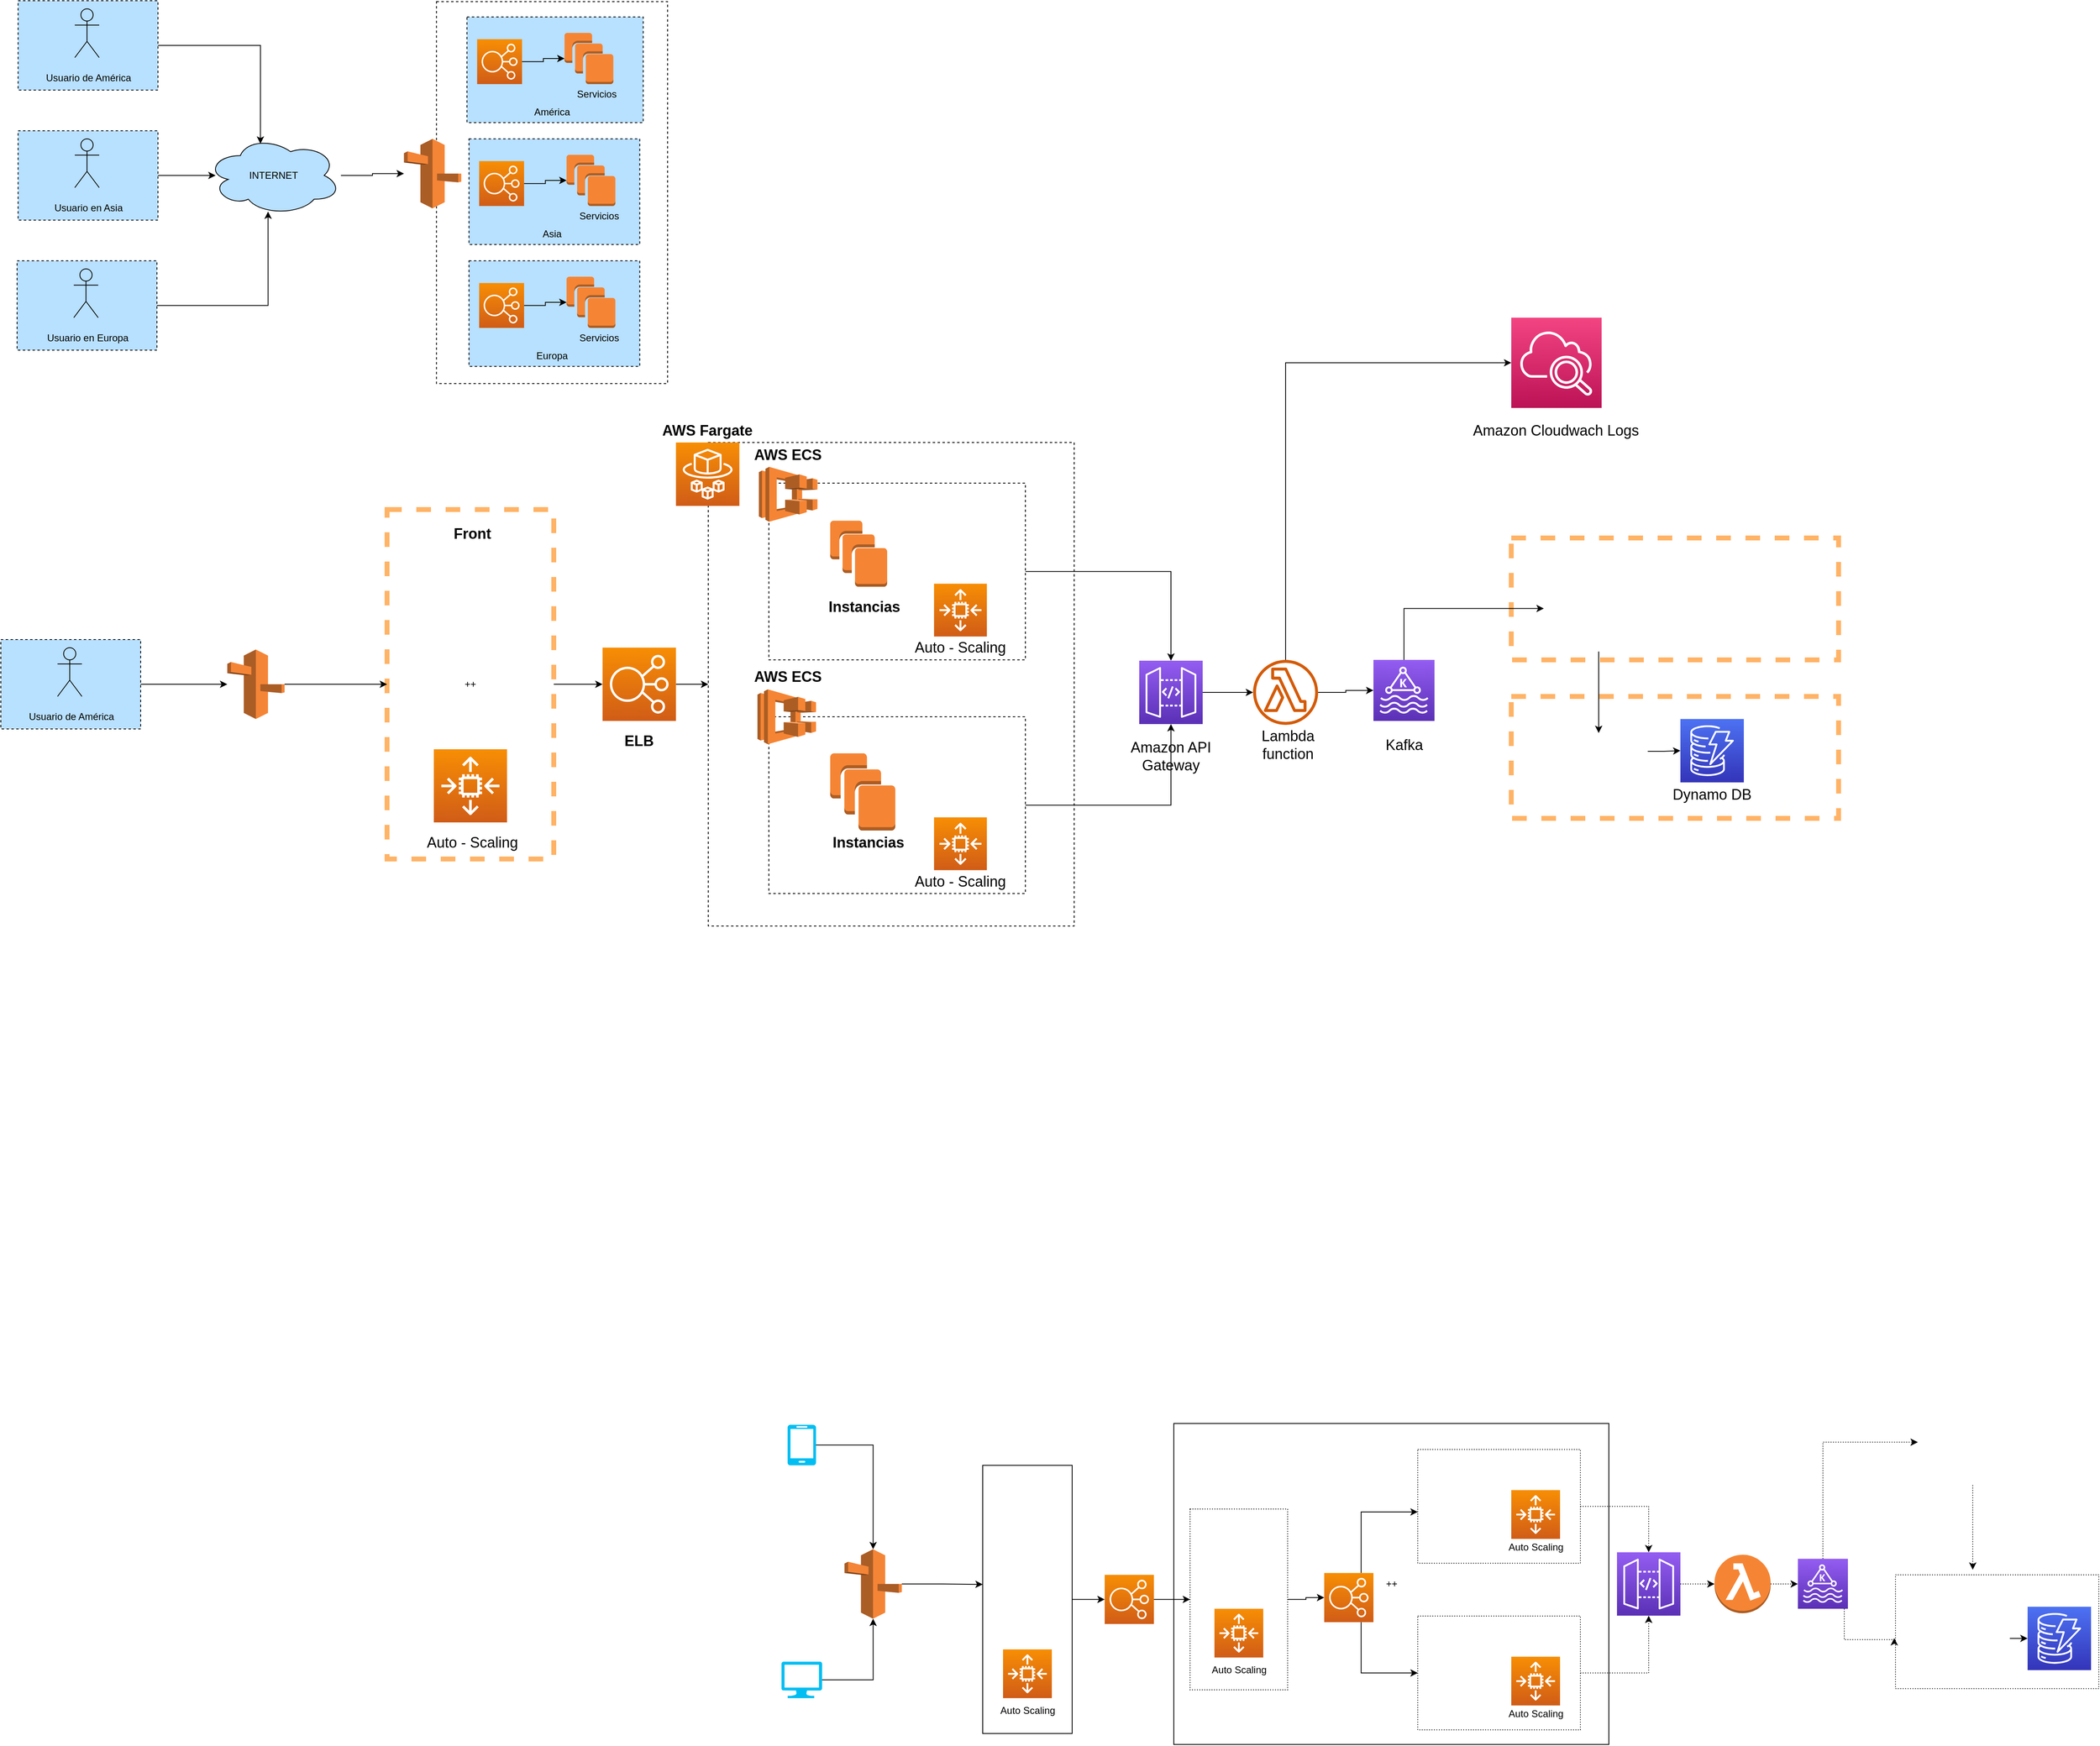 <mxfile version="15.8.3" type="github">
  <diagram id="g_zdpprm4C2qTaXdkXLx" name="Page-1">
    <mxGraphModel dx="1673" dy="3273" grid="1" gridSize="10" guides="1" tooltips="1" connect="1" arrows="1" fold="1" page="1" pageScale="1" pageWidth="3300" pageHeight="2339" math="0" shadow="0">
      <root>
        <mxCell id="0" />
        <mxCell id="1" parent="0" />
        <mxCell id="jUa_gXz1qckVO_bWwLGS-139" value="" style="rounded=0;whiteSpace=wrap;html=1;dashed=1;fontSize=18;strokeColor=#FFB366;strokeWidth=6;" vertex="1" parent="1">
          <mxGeometry x="1937.5" y="-1375" width="402.5" height="150" as="geometry" />
        </mxCell>
        <mxCell id="jUa_gXz1qckVO_bWwLGS-138" value="" style="rounded=0;whiteSpace=wrap;html=1;dashed=1;fontSize=18;strokeColor=#FFB366;strokeWidth=6;" vertex="1" parent="1">
          <mxGeometry x="1937.5" y="-1570" width="402.5" height="150" as="geometry" />
        </mxCell>
        <mxCell id="jUa_gXz1qckVO_bWwLGS-94" value="" style="edgeStyle=orthogonalEdgeStyle;rounded=0;orthogonalLoop=1;jettySize=auto;html=1;fontSize=18;" edge="1" parent="1" source="jUa_gXz1qckVO_bWwLGS-86" target="jUa_gXz1qckVO_bWwLGS-93">
          <mxGeometry relative="1" as="geometry" />
        </mxCell>
        <mxCell id="jUa_gXz1qckVO_bWwLGS-86" value="++" style="rounded=0;whiteSpace=wrap;html=1;dashed=1;strokeColor=#FFB366;strokeWidth=6;" vertex="1" parent="1">
          <mxGeometry x="555" y="-1605" width="205" height="430" as="geometry" />
        </mxCell>
        <mxCell id="jUa_gXz1qckVO_bWwLGS-1" value="" style="rounded=0;whiteSpace=wrap;html=1;dashed=1;dashPattern=1 2;" vertex="1" parent="1">
          <mxGeometry x="2410" y="-294.12" width="250" height="140" as="geometry" />
        </mxCell>
        <mxCell id="jUa_gXz1qckVO_bWwLGS-2" style="edgeStyle=orthogonalEdgeStyle;rounded=0;orthogonalLoop=1;jettySize=auto;html=1;exitX=1;exitY=0.5;exitDx=0;exitDy=0;entryX=0;entryY=0.5;entryDx=0;entryDy=0;entryPerimeter=0;" edge="1" parent="1" source="jUa_gXz1qckVO_bWwLGS-4" target="jUa_gXz1qckVO_bWwLGS-11">
          <mxGeometry relative="1" as="geometry" />
        </mxCell>
        <mxCell id="jUa_gXz1qckVO_bWwLGS-3" value="++" style="rounded=0;whiteSpace=wrap;html=1;" vertex="1" parent="1">
          <mxGeometry x="1522.5" y="-480.37" width="535" height="395" as="geometry" />
        </mxCell>
        <mxCell id="jUa_gXz1qckVO_bWwLGS-4" value="" style="rounded=0;whiteSpace=wrap;html=1;" vertex="1" parent="1">
          <mxGeometry x="1287.5" y="-428.87" width="110" height="330" as="geometry" />
        </mxCell>
        <mxCell id="jUa_gXz1qckVO_bWwLGS-5" value="" style="shape=image;html=1;verticalAlign=top;verticalLabelPosition=bottom;labelBackgroundColor=#ffffff;imageAspect=0;aspect=fixed;image=https://cdn0.iconfinder.com/data/icons/long-shadow-web-icons/512/angular-128.png" vertex="1" parent="1">
          <mxGeometry x="1312.5" y="-372.37" width="60" height="60" as="geometry" />
        </mxCell>
        <mxCell id="jUa_gXz1qckVO_bWwLGS-6" value="" style="shape=image;html=1;verticalAlign=top;verticalLabelPosition=bottom;labelBackgroundColor=#ffffff;imageAspect=0;aspect=fixed;image=https://cdn0.iconfinder.com/data/icons/long-shadow-web-icons/512/css-128.png" vertex="1" parent="1">
          <mxGeometry x="1312.5" y="-292.37" width="60" height="60" as="geometry" />
        </mxCell>
        <mxCell id="jUa_gXz1qckVO_bWwLGS-7" value="" style="sketch=0;points=[[0,0,0],[0.25,0,0],[0.5,0,0],[0.75,0,0],[1,0,0],[0,1,0],[0.25,1,0],[0.5,1,0],[0.75,1,0],[1,1,0],[0,0.25,0],[0,0.5,0],[0,0.75,0],[1,0.25,0],[1,0.5,0],[1,0.75,0]];outlineConnect=0;fontColor=#232F3E;gradientColor=#F78E04;gradientDirection=north;fillColor=#D05C17;strokeColor=#ffffff;dashed=0;verticalLabelPosition=bottom;verticalAlign=top;align=center;html=1;fontSize=12;fontStyle=0;aspect=fixed;shape=mxgraph.aws4.resourceIcon;resIcon=mxgraph.aws4.auto_scaling2;" vertex="1" parent="1">
          <mxGeometry x="1312.5" y="-202.37" width="60" height="60" as="geometry" />
        </mxCell>
        <mxCell id="jUa_gXz1qckVO_bWwLGS-8" style="edgeStyle=orthogonalEdgeStyle;rounded=0;orthogonalLoop=1;jettySize=auto;html=1;exitX=1;exitY=0.5;exitDx=0;exitDy=0;exitPerimeter=0;entryX=0;entryY=0.5;entryDx=0;entryDy=0;" edge="1" parent="1" source="jUa_gXz1qckVO_bWwLGS-11" target="jUa_gXz1qckVO_bWwLGS-10">
          <mxGeometry relative="1" as="geometry" />
        </mxCell>
        <mxCell id="jUa_gXz1qckVO_bWwLGS-9" style="edgeStyle=orthogonalEdgeStyle;rounded=0;orthogonalLoop=1;jettySize=auto;html=1;exitX=1;exitY=0.5;exitDx=0;exitDy=0;entryX=0;entryY=0.5;entryDx=0;entryDy=0;entryPerimeter=0;" edge="1" parent="1" source="jUa_gXz1qckVO_bWwLGS-10" target="jUa_gXz1qckVO_bWwLGS-20">
          <mxGeometry relative="1" as="geometry" />
        </mxCell>
        <mxCell id="jUa_gXz1qckVO_bWwLGS-10" value="" style="rounded=0;whiteSpace=wrap;html=1;dashed=1;dashPattern=1 2;" vertex="1" parent="1">
          <mxGeometry x="1542.5" y="-375.12" width="120" height="222.5" as="geometry" />
        </mxCell>
        <mxCell id="jUa_gXz1qckVO_bWwLGS-11" value="" style="sketch=0;points=[[0,0,0],[0.25,0,0],[0.5,0,0],[0.75,0,0],[1,0,0],[0,1,0],[0.25,1,0],[0.5,1,0],[0.75,1,0],[1,1,0],[0,0.25,0],[0,0.5,0],[0,0.75,0],[1,0.25,0],[1,0.5,0],[1,0.75,0]];outlineConnect=0;fontColor=#232F3E;gradientColor=#F78E04;gradientDirection=north;fillColor=#D05C17;strokeColor=#ffffff;dashed=0;verticalLabelPosition=bottom;verticalAlign=top;align=center;html=1;fontSize=12;fontStyle=0;aspect=fixed;shape=mxgraph.aws4.resourceIcon;resIcon=mxgraph.aws4.elastic_load_balancing;" vertex="1" parent="1">
          <mxGeometry x="1437.5" y="-294.12" width="60.5" height="60.5" as="geometry" />
        </mxCell>
        <mxCell id="jUa_gXz1qckVO_bWwLGS-12" value="Auto Scaling" style="text;html=1;strokeColor=none;fillColor=none;align=center;verticalAlign=middle;whiteSpace=wrap;rounded=0;" vertex="1" parent="1">
          <mxGeometry x="1307.5" y="-142.37" width="70" height="30" as="geometry" />
        </mxCell>
        <mxCell id="jUa_gXz1qckVO_bWwLGS-13" value="" style="shape=image;html=1;verticalAlign=top;verticalLabelPosition=bottom;labelBackgroundColor=#ffffff;imageAspect=0;aspect=fixed;image=https://cdn0.iconfinder.com/data/icons/long-shadow-web-icons/512/nodejs-128.png;rounded=0;" vertex="1" parent="1">
          <mxGeometry x="1570" y="-332.37" width="65" height="65" as="geometry" />
        </mxCell>
        <mxCell id="jUa_gXz1qckVO_bWwLGS-14" value="" style="sketch=0;points=[[0,0,0],[0.25,0,0],[0.5,0,0],[0.75,0,0],[1,0,0],[0,1,0],[0.25,1,0],[0.5,1,0],[0.75,1,0],[1,1,0],[0,0.25,0],[0,0.5,0],[0,0.75,0],[1,0.25,0],[1,0.5,0],[1,0.75,0]];outlineConnect=0;fontColor=#232F3E;gradientColor=#F78E04;gradientDirection=north;fillColor=#D05C17;strokeColor=#ffffff;dashed=0;verticalLabelPosition=bottom;verticalAlign=top;align=center;html=1;fontSize=12;fontStyle=0;aspect=fixed;shape=mxgraph.aws4.resourceIcon;resIcon=mxgraph.aws4.auto_scaling2;" vertex="1" parent="1">
          <mxGeometry x="1572.5" y="-252.37" width="60" height="60" as="geometry" />
        </mxCell>
        <mxCell id="jUa_gXz1qckVO_bWwLGS-15" style="edgeStyle=orthogonalEdgeStyle;rounded=0;orthogonalLoop=1;jettySize=auto;html=1;exitX=0.75;exitY=0;exitDx=0;exitDy=0;exitPerimeter=0;entryX=0;entryY=0.549;entryDx=0;entryDy=0;entryPerimeter=0;" edge="1" parent="1" source="jUa_gXz1qckVO_bWwLGS-20" target="jUa_gXz1qckVO_bWwLGS-19">
          <mxGeometry relative="1" as="geometry" />
        </mxCell>
        <mxCell id="jUa_gXz1qckVO_bWwLGS-16" style="edgeStyle=orthogonalEdgeStyle;rounded=0;orthogonalLoop=1;jettySize=auto;html=1;exitX=0.75;exitY=1;exitDx=0;exitDy=0;exitPerimeter=0;entryX=0;entryY=0.5;entryDx=0;entryDy=0;" edge="1" parent="1" source="jUa_gXz1qckVO_bWwLGS-20" target="jUa_gXz1qckVO_bWwLGS-25">
          <mxGeometry relative="1" as="geometry" />
        </mxCell>
        <mxCell id="jUa_gXz1qckVO_bWwLGS-17" value="Auto Scaling" style="text;html=1;strokeColor=none;fillColor=none;align=center;verticalAlign=middle;whiteSpace=wrap;rounded=0;" vertex="1" parent="1">
          <mxGeometry x="1567.5" y="-192.37" width="70" height="30" as="geometry" />
        </mxCell>
        <mxCell id="jUa_gXz1qckVO_bWwLGS-18" style="edgeStyle=orthogonalEdgeStyle;rounded=0;orthogonalLoop=1;jettySize=auto;html=1;exitX=1;exitY=0.5;exitDx=0;exitDy=0;entryX=0.5;entryY=0;entryDx=0;entryDy=0;entryPerimeter=0;dashed=1;dashPattern=1 2;" edge="1" parent="1" source="jUa_gXz1qckVO_bWwLGS-19" target="jUa_gXz1qckVO_bWwLGS-33">
          <mxGeometry relative="1" as="geometry" />
        </mxCell>
        <mxCell id="jUa_gXz1qckVO_bWwLGS-19" value="" style="rounded=0;whiteSpace=wrap;html=1;dashed=1;dashPattern=1 2;" vertex="1" parent="1">
          <mxGeometry x="1822.5" y="-448.37" width="200" height="140" as="geometry" />
        </mxCell>
        <mxCell id="jUa_gXz1qckVO_bWwLGS-20" value="" style="sketch=0;points=[[0,0,0],[0.25,0,0],[0.5,0,0],[0.75,0,0],[1,0,0],[0,1,0],[0.25,1,0],[0.5,1,0],[0.75,1,0],[1,1,0],[0,0.25,0],[0,0.5,0],[0,0.75,0],[1,0.25,0],[1,0.5,0],[1,0.75,0]];outlineConnect=0;fontColor=#232F3E;gradientColor=#F78E04;gradientDirection=north;fillColor=#D05C17;strokeColor=#ffffff;dashed=0;verticalLabelPosition=bottom;verticalAlign=top;align=center;html=1;fontSize=12;fontStyle=0;aspect=fixed;shape=mxgraph.aws4.resourceIcon;resIcon=mxgraph.aws4.elastic_load_balancing;" vertex="1" parent="1">
          <mxGeometry x="1707.5" y="-296.37" width="60.5" height="60.5" as="geometry" />
        </mxCell>
        <mxCell id="jUa_gXz1qckVO_bWwLGS-21" value="" style="shape=image;html=1;verticalAlign=top;verticalLabelPosition=bottom;labelBackgroundColor=#ffffff;imageAspect=0;aspect=fixed;image=https://cdn0.iconfinder.com/data/icons/long-shadow-web-icons/512/nodejs-128.png;rounded=0;" vertex="1" parent="1">
          <mxGeometry x="1832.5" y="-438.37" width="65" height="65" as="geometry" />
        </mxCell>
        <mxCell id="jUa_gXz1qckVO_bWwLGS-22" value="Auto Scaling" style="text;html=1;strokeColor=none;fillColor=none;align=center;verticalAlign=middle;whiteSpace=wrap;rounded=0;" vertex="1" parent="1">
          <mxGeometry x="1932.5" y="-343.37" width="70" height="30" as="geometry" />
        </mxCell>
        <mxCell id="jUa_gXz1qckVO_bWwLGS-23" value="" style="sketch=0;points=[[0,0,0],[0.25,0,0],[0.5,0,0],[0.75,0,0],[1,0,0],[0,1,0],[0.25,1,0],[0.5,1,0],[0.75,1,0],[1,1,0],[0,0.25,0],[0,0.5,0],[0,0.75,0],[1,0.25,0],[1,0.5,0],[1,0.75,0]];outlineConnect=0;fontColor=#232F3E;gradientColor=#F78E04;gradientDirection=north;fillColor=#D05C17;strokeColor=#ffffff;dashed=0;verticalLabelPosition=bottom;verticalAlign=top;align=center;html=1;fontSize=12;fontStyle=0;aspect=fixed;shape=mxgraph.aws4.resourceIcon;resIcon=mxgraph.aws4.auto_scaling2;" vertex="1" parent="1">
          <mxGeometry x="1937.5" y="-398.37" width="60" height="60" as="geometry" />
        </mxCell>
        <mxCell id="jUa_gXz1qckVO_bWwLGS-24" style="edgeStyle=orthogonalEdgeStyle;rounded=0;orthogonalLoop=1;jettySize=auto;html=1;exitX=1;exitY=0.5;exitDx=0;exitDy=0;entryX=0.5;entryY=1;entryDx=0;entryDy=0;entryPerimeter=0;dashed=1;dashPattern=1 2;" edge="1" parent="1" source="jUa_gXz1qckVO_bWwLGS-25" target="jUa_gXz1qckVO_bWwLGS-33">
          <mxGeometry relative="1" as="geometry" />
        </mxCell>
        <mxCell id="jUa_gXz1qckVO_bWwLGS-25" value="" style="rounded=0;whiteSpace=wrap;html=1;dashed=1;dashPattern=1 2;" vertex="1" parent="1">
          <mxGeometry x="1822.5" y="-243.37" width="200" height="140" as="geometry" />
        </mxCell>
        <mxCell id="jUa_gXz1qckVO_bWwLGS-26" value="" style="shape=image;html=1;verticalAlign=top;verticalLabelPosition=bottom;labelBackgroundColor=#ffffff;imageAspect=0;aspect=fixed;image=https://cdn0.iconfinder.com/data/icons/long-shadow-web-icons/512/nodejs-128.png;rounded=0;" vertex="1" parent="1">
          <mxGeometry x="1832.5" y="-233.37" width="65" height="65" as="geometry" />
        </mxCell>
        <mxCell id="jUa_gXz1qckVO_bWwLGS-27" value="" style="sketch=0;points=[[0,0,0],[0.25,0,0],[0.5,0,0],[0.75,0,0],[1,0,0],[0,1,0],[0.25,1,0],[0.5,1,0],[0.75,1,0],[1,1,0],[0,0.25,0],[0,0.5,0],[0,0.75,0],[1,0.25,0],[1,0.5,0],[1,0.75,0]];outlineConnect=0;fontColor=#232F3E;gradientColor=#F78E04;gradientDirection=north;fillColor=#D05C17;strokeColor=#ffffff;dashed=0;verticalLabelPosition=bottom;verticalAlign=top;align=center;html=1;fontSize=12;fontStyle=0;aspect=fixed;shape=mxgraph.aws4.resourceIcon;resIcon=mxgraph.aws4.auto_scaling2;" vertex="1" parent="1">
          <mxGeometry x="1937.5" y="-193.37" width="60" height="60" as="geometry" />
        </mxCell>
        <mxCell id="jUa_gXz1qckVO_bWwLGS-28" value="Auto Scaling" style="text;html=1;strokeColor=none;fillColor=none;align=center;verticalAlign=middle;whiteSpace=wrap;rounded=0;" vertex="1" parent="1">
          <mxGeometry x="1932.5" y="-138.37" width="70" height="30" as="geometry" />
        </mxCell>
        <mxCell id="jUa_gXz1qckVO_bWwLGS-29" style="edgeStyle=orthogonalEdgeStyle;rounded=0;orthogonalLoop=1;jettySize=auto;html=1;exitX=0.5;exitY=0;exitDx=0;exitDy=0;exitPerimeter=0;entryX=0;entryY=0.5;entryDx=0;entryDy=0;dashed=1;dashPattern=1 2;" edge="1" parent="1" source="jUa_gXz1qckVO_bWwLGS-31" target="jUa_gXz1qckVO_bWwLGS-37">
          <mxGeometry relative="1" as="geometry" />
        </mxCell>
        <mxCell id="jUa_gXz1qckVO_bWwLGS-30" style="edgeStyle=orthogonalEdgeStyle;rounded=0;orthogonalLoop=1;jettySize=auto;html=1;dashed=1;dashPattern=1 2;entryX=-0.006;entryY=0.556;entryDx=0;entryDy=0;entryPerimeter=0;" edge="1" parent="1" source="jUa_gXz1qckVO_bWwLGS-31" target="jUa_gXz1qckVO_bWwLGS-1">
          <mxGeometry relative="1" as="geometry">
            <Array as="points">
              <mxPoint x="2347" y="-214.37" />
            </Array>
          </mxGeometry>
        </mxCell>
        <mxCell id="jUa_gXz1qckVO_bWwLGS-31" value="" style="sketch=0;points=[[0,0,0],[0.25,0,0],[0.5,0,0],[0.75,0,0],[1,0,0],[0,1,0],[0.25,1,0],[0.5,1,0],[0.75,1,0],[1,1,0],[0,0.25,0],[0,0.5,0],[0,0.75,0],[1,0.25,0],[1,0.5,0],[1,0.75,0]];outlineConnect=0;fontColor=#232F3E;gradientColor=#945DF2;gradientDirection=north;fillColor=#5A30B5;strokeColor=#ffffff;dashed=0;verticalLabelPosition=bottom;verticalAlign=top;align=center;html=1;fontSize=12;fontStyle=0;aspect=fixed;shape=mxgraph.aws4.resourceIcon;resIcon=mxgraph.aws4.managed_streaming_for_kafka;rounded=0;dashPattern=1 2;" vertex="1" parent="1">
          <mxGeometry x="2290" y="-313.87" width="61.5" height="61.5" as="geometry" />
        </mxCell>
        <mxCell id="jUa_gXz1qckVO_bWwLGS-32" style="edgeStyle=orthogonalEdgeStyle;rounded=0;orthogonalLoop=1;jettySize=auto;html=1;exitX=1;exitY=0.5;exitDx=0;exitDy=0;exitPerimeter=0;entryX=0;entryY=0.5;entryDx=0;entryDy=0;entryPerimeter=0;dashed=1;dashPattern=1 2;" edge="1" parent="1" source="jUa_gXz1qckVO_bWwLGS-33" target="jUa_gXz1qckVO_bWwLGS-35">
          <mxGeometry relative="1" as="geometry" />
        </mxCell>
        <mxCell id="jUa_gXz1qckVO_bWwLGS-33" value="" style="sketch=0;points=[[0,0,0],[0.25,0,0],[0.5,0,0],[0.75,0,0],[1,0,0],[0,1,0],[0.25,1,0],[0.5,1,0],[0.75,1,0],[1,1,0],[0,0.25,0],[0,0.5,0],[0,0.75,0],[1,0.25,0],[1,0.5,0],[1,0.75,0]];outlineConnect=0;fontColor=#232F3E;gradientColor=#945DF2;gradientDirection=north;fillColor=#5A30B5;strokeColor=#ffffff;dashed=0;verticalLabelPosition=bottom;verticalAlign=top;align=center;html=1;fontSize=12;fontStyle=0;aspect=fixed;shape=mxgraph.aws4.resourceIcon;resIcon=mxgraph.aws4.api_gateway;rounded=0;dashPattern=1 2;" vertex="1" parent="1">
          <mxGeometry x="2067.5" y="-321.87" width="78" height="78" as="geometry" />
        </mxCell>
        <mxCell id="jUa_gXz1qckVO_bWwLGS-34" style="edgeStyle=orthogonalEdgeStyle;rounded=0;orthogonalLoop=1;jettySize=auto;html=1;exitX=1;exitY=0.5;exitDx=0;exitDy=0;exitPerimeter=0;entryX=0;entryY=0.5;entryDx=0;entryDy=0;entryPerimeter=0;dashed=1;dashPattern=1 2;" edge="1" parent="1" source="jUa_gXz1qckVO_bWwLGS-35" target="jUa_gXz1qckVO_bWwLGS-31">
          <mxGeometry relative="1" as="geometry" />
        </mxCell>
        <mxCell id="jUa_gXz1qckVO_bWwLGS-35" value="" style="outlineConnect=0;dashed=0;verticalLabelPosition=bottom;verticalAlign=top;align=center;html=1;shape=mxgraph.aws3.lambda_function;fillColor=#F58534;gradientColor=none;rounded=0;dashPattern=1 2;" vertex="1" parent="1">
          <mxGeometry x="2187.5" y="-318.87" width="69" height="72" as="geometry" />
        </mxCell>
        <mxCell id="jUa_gXz1qckVO_bWwLGS-36" style="edgeStyle=orthogonalEdgeStyle;rounded=0;orthogonalLoop=1;jettySize=auto;html=1;exitX=0.5;exitY=1;exitDx=0;exitDy=0;dashed=1;dashPattern=1 2;" edge="1" parent="1" source="jUa_gXz1qckVO_bWwLGS-37">
          <mxGeometry relative="1" as="geometry">
            <mxPoint x="2505" y="-300.37" as="targetPoint" />
          </mxGeometry>
        </mxCell>
        <UserObject label="" lucidchartObjectId="ClKtyy_eUIUr" id="jUa_gXz1qckVO_bWwLGS-37">
          <mxCell style="html=1;overflow=block;blockSpacing=1;whiteSpace=wrap;shape=image;whiteSpace=wrap;fontSize=13;spacing=3.8;strokeColor=none;strokeOpacity=100;strokeWidth=0;image=https://images.lucid.app/images/5b973628-9828-4e17-991e-5c9da4e54e64/content;imageAspect=0;" vertex="1" parent="1">
            <mxGeometry x="2437.5" y="-510.37" width="135" height="106" as="geometry" />
          </mxCell>
        </UserObject>
        <mxCell id="jUa_gXz1qckVO_bWwLGS-38" style="edgeStyle=orthogonalEdgeStyle;rounded=0;orthogonalLoop=1;jettySize=auto;html=1;exitX=1;exitY=0.5;exitDx=0;exitDy=0;exitPerimeter=0;entryX=0;entryY=0.444;entryDx=0;entryDy=0;entryPerimeter=0;" edge="1" parent="1" source="jUa_gXz1qckVO_bWwLGS-40" target="jUa_gXz1qckVO_bWwLGS-4">
          <mxGeometry relative="1" as="geometry" />
        </mxCell>
        <mxCell id="jUa_gXz1qckVO_bWwLGS-39" value="" style="sketch=0;points=[[0,0,0],[0.25,0,0],[0.5,0,0],[0.75,0,0],[1,0,0],[0,1,0],[0.25,1,0],[0.5,1,0],[0.75,1,0],[1,1,0],[0,0.25,0],[0,0.5,0],[0,0.75,0],[1,0.25,0],[1,0.5,0],[1,0.75,0]];outlineConnect=0;fontColor=#232F3E;gradientColor=#4D72F3;gradientDirection=north;fillColor=#3334B9;strokeColor=#ffffff;dashed=0;verticalLabelPosition=bottom;verticalAlign=top;align=center;html=1;fontSize=12;fontStyle=0;aspect=fixed;shape=mxgraph.aws4.resourceIcon;resIcon=mxgraph.aws4.dynamodb;rounded=0;dashPattern=1 2;" vertex="1" parent="1">
          <mxGeometry x="2572.5" y="-254.87" width="78" height="78" as="geometry" />
        </mxCell>
        <mxCell id="jUa_gXz1qckVO_bWwLGS-40" value="" style="outlineConnect=0;dashed=0;verticalLabelPosition=bottom;verticalAlign=top;align=center;html=1;shape=mxgraph.aws3.route_53;fillColor=#F58536;gradientColor=none;" vertex="1" parent="1">
          <mxGeometry x="1117.5" y="-325.62" width="70.5" height="85.5" as="geometry" />
        </mxCell>
        <mxCell id="jUa_gXz1qckVO_bWwLGS-41" style="edgeStyle=orthogonalEdgeStyle;rounded=0;orthogonalLoop=1;jettySize=auto;html=1;" edge="1" parent="1" source="jUa_gXz1qckVO_bWwLGS-42" target="jUa_gXz1qckVO_bWwLGS-40">
          <mxGeometry relative="1" as="geometry" />
        </mxCell>
        <mxCell id="jUa_gXz1qckVO_bWwLGS-42" value="" style="verticalLabelPosition=bottom;html=1;verticalAlign=top;align=center;strokeColor=none;fillColor=#00BEF2;shape=mxgraph.azure.mobile;pointerEvents=1;" vertex="1" parent="1">
          <mxGeometry x="1047.5" y="-478.87" width="35" height="50" as="geometry" />
        </mxCell>
        <mxCell id="jUa_gXz1qckVO_bWwLGS-43" style="edgeStyle=orthogonalEdgeStyle;rounded=0;orthogonalLoop=1;jettySize=auto;html=1;exitX=1;exitY=0.5;exitDx=0;exitDy=0;exitPerimeter=0;entryX=0.5;entryY=1;entryDx=0;entryDy=0;entryPerimeter=0;" edge="1" parent="1" source="jUa_gXz1qckVO_bWwLGS-44" target="jUa_gXz1qckVO_bWwLGS-40">
          <mxGeometry relative="1" as="geometry" />
        </mxCell>
        <mxCell id="jUa_gXz1qckVO_bWwLGS-44" value="" style="verticalLabelPosition=bottom;html=1;verticalAlign=top;align=center;strokeColor=none;fillColor=#00BEF2;shape=mxgraph.azure.computer;pointerEvents=1;" vertex="1" parent="1">
          <mxGeometry x="1040" y="-187.37" width="50" height="45" as="geometry" />
        </mxCell>
        <mxCell id="jUa_gXz1qckVO_bWwLGS-45" style="edgeStyle=orthogonalEdgeStyle;rounded=0;orthogonalLoop=1;jettySize=auto;html=1;" edge="1" parent="1" source="jUa_gXz1qckVO_bWwLGS-46" target="jUa_gXz1qckVO_bWwLGS-39">
          <mxGeometry relative="1" as="geometry" />
        </mxCell>
        <mxCell id="jUa_gXz1qckVO_bWwLGS-46" value="" style="shape=image;verticalLabelPosition=bottom;labelBackgroundColor=#ffffff;verticalAlign=top;aspect=fixed;imageAspect=0;image=https://2.bp.blogspot.com/-Z6UOgkPfGV8/Wv4U-1xGDEI/AAAAAAAAOC0/cS502Pkq2BUU-cvQ0IuauAF2B0br6h30wCLcBGAs/s1600/screen-shot-2014-10-25-at-14-29-50.png;" vertex="1" parent="1">
          <mxGeometry x="2430" y="-238.37" width="120.62" height="45" as="geometry" />
        </mxCell>
        <mxCell id="jUa_gXz1qckVO_bWwLGS-47" style="edgeStyle=orthogonalEdgeStyle;rounded=0;orthogonalLoop=1;jettySize=auto;html=1;exitX=1;exitY=0.5;exitDx=0;exitDy=0;entryX=0.4;entryY=0.1;entryDx=0;entryDy=0;entryPerimeter=0;" edge="1" parent="1" source="jUa_gXz1qckVO_bWwLGS-48" target="jUa_gXz1qckVO_bWwLGS-60">
          <mxGeometry relative="1" as="geometry" />
        </mxCell>
        <mxCell id="jUa_gXz1qckVO_bWwLGS-48" value="" style="rounded=0;whiteSpace=wrap;html=1;dashed=1;fillColor=#B8E0FF;" vertex="1" parent="1">
          <mxGeometry x="101.25" y="-2231.13" width="172" height="110" as="geometry" />
        </mxCell>
        <mxCell id="jUa_gXz1qckVO_bWwLGS-49" value="Usuario de América" style="text;html=1;strokeColor=none;fillColor=none;align=center;verticalAlign=middle;whiteSpace=wrap;rounded=0;dashed=1;" vertex="1" parent="1">
          <mxGeometry x="103.25" y="-2151.13" width="170" height="30" as="geometry" />
        </mxCell>
        <mxCell id="jUa_gXz1qckVO_bWwLGS-50" value="" style="shape=umlActor;verticalLabelPosition=bottom;verticalAlign=top;html=1;outlineConnect=0;fillColor=#B8E0FF;" vertex="1" parent="1">
          <mxGeometry x="171" y="-2221.13" width="30" height="60" as="geometry" />
        </mxCell>
        <mxCell id="jUa_gXz1qckVO_bWwLGS-51" style="edgeStyle=orthogonalEdgeStyle;rounded=0;orthogonalLoop=1;jettySize=auto;html=1;entryX=0.066;entryY=0.5;entryDx=0;entryDy=0;entryPerimeter=0;" edge="1" parent="1" source="jUa_gXz1qckVO_bWwLGS-52" target="jUa_gXz1qckVO_bWwLGS-60">
          <mxGeometry relative="1" as="geometry" />
        </mxCell>
        <mxCell id="jUa_gXz1qckVO_bWwLGS-52" value="" style="rounded=0;whiteSpace=wrap;html=1;dashed=1;fillColor=#B8E0FF;" vertex="1" parent="1">
          <mxGeometry x="101.25" y="-2071.13" width="172" height="110" as="geometry" />
        </mxCell>
        <mxCell id="jUa_gXz1qckVO_bWwLGS-53" value="Usuario en Asia" style="text;html=1;strokeColor=none;fillColor=none;align=center;verticalAlign=middle;whiteSpace=wrap;rounded=0;dashed=1;" vertex="1" parent="1">
          <mxGeometry x="103.25" y="-1991.13" width="170" height="30" as="geometry" />
        </mxCell>
        <mxCell id="jUa_gXz1qckVO_bWwLGS-54" value="" style="shape=umlActor;verticalLabelPosition=bottom;verticalAlign=top;html=1;outlineConnect=0;fillColor=#B8E0FF;" vertex="1" parent="1">
          <mxGeometry x="171" y="-2061.13" width="30" height="60" as="geometry" />
        </mxCell>
        <mxCell id="jUa_gXz1qckVO_bWwLGS-55" style="edgeStyle=orthogonalEdgeStyle;rounded=0;orthogonalLoop=1;jettySize=auto;html=1;exitX=1;exitY=0.5;exitDx=0;exitDy=0;entryX=0.457;entryY=0.956;entryDx=0;entryDy=0;entryPerimeter=0;" edge="1" parent="1" source="jUa_gXz1qckVO_bWwLGS-56" target="jUa_gXz1qckVO_bWwLGS-60">
          <mxGeometry relative="1" as="geometry" />
        </mxCell>
        <mxCell id="jUa_gXz1qckVO_bWwLGS-56" value="" style="rounded=0;whiteSpace=wrap;html=1;dashed=1;fillColor=#B8E0FF;" vertex="1" parent="1">
          <mxGeometry x="100" y="-1911.13" width="172" height="110" as="geometry" />
        </mxCell>
        <mxCell id="jUa_gXz1qckVO_bWwLGS-57" value="Usuario en Europa" style="text;html=1;strokeColor=none;fillColor=none;align=center;verticalAlign=middle;whiteSpace=wrap;rounded=0;dashed=1;" vertex="1" parent="1">
          <mxGeometry x="102" y="-1831.13" width="170" height="30" as="geometry" />
        </mxCell>
        <mxCell id="jUa_gXz1qckVO_bWwLGS-58" value="" style="shape=umlActor;verticalLabelPosition=bottom;verticalAlign=top;html=1;outlineConnect=0;fillColor=#B8E0FF;" vertex="1" parent="1">
          <mxGeometry x="169.75" y="-1901.13" width="30" height="60" as="geometry" />
        </mxCell>
        <mxCell id="jUa_gXz1qckVO_bWwLGS-59" style="edgeStyle=orthogonalEdgeStyle;rounded=0;orthogonalLoop=1;jettySize=auto;html=1;" edge="1" parent="1" source="jUa_gXz1qckVO_bWwLGS-60" target="jUa_gXz1qckVO_bWwLGS-62">
          <mxGeometry relative="1" as="geometry" />
        </mxCell>
        <mxCell id="jUa_gXz1qckVO_bWwLGS-60" value="INTERNET" style="ellipse;shape=cloud;whiteSpace=wrap;html=1;fillColor=#B8E0FF;" vertex="1" parent="1">
          <mxGeometry x="333.25" y="-2064.88" width="165" height="97.5" as="geometry" />
        </mxCell>
        <mxCell id="jUa_gXz1qckVO_bWwLGS-61" value="" style="rounded=0;whiteSpace=wrap;html=1;dashed=1;fillColor=#FFFFFF;" vertex="1" parent="1">
          <mxGeometry x="615.75" y="-2230" width="284.25" height="470" as="geometry" />
        </mxCell>
        <mxCell id="jUa_gXz1qckVO_bWwLGS-62" value="" style="outlineConnect=0;dashed=0;verticalLabelPosition=bottom;verticalAlign=top;align=center;html=1;shape=mxgraph.aws3.route_53;fillColor=#F58536;gradientColor=none;" vertex="1" parent="1">
          <mxGeometry x="575.75" y="-2061.13" width="70.5" height="85.5" as="geometry" />
        </mxCell>
        <mxCell id="jUa_gXz1qckVO_bWwLGS-63" value="" style="rounded=0;whiteSpace=wrap;html=1;dashed=1;fillColor=#B8E0FF;" vertex="1" parent="1">
          <mxGeometry x="653.25" y="-2211.13" width="216.75" height="130" as="geometry" />
        </mxCell>
        <mxCell id="jUa_gXz1qckVO_bWwLGS-64" style="edgeStyle=orthogonalEdgeStyle;rounded=0;orthogonalLoop=1;jettySize=auto;html=1;exitX=1;exitY=0.5;exitDx=0;exitDy=0;exitPerimeter=0;entryX=0;entryY=0.5;entryDx=0;entryDy=0;entryPerimeter=0;" edge="1" parent="1" source="jUa_gXz1qckVO_bWwLGS-65" target="jUa_gXz1qckVO_bWwLGS-66">
          <mxGeometry relative="1" as="geometry" />
        </mxCell>
        <mxCell id="jUa_gXz1qckVO_bWwLGS-65" value="" style="sketch=0;points=[[0,0,0],[0.25,0,0],[0.5,0,0],[0.75,0,0],[1,0,0],[0,1,0],[0.25,1,0],[0.5,1,0],[0.75,1,0],[1,1,0],[0,0.25,0],[0,0.5,0],[0,0.75,0],[1,0.25,0],[1,0.5,0],[1,0.75,0]];outlineConnect=0;fontColor=#232F3E;gradientColor=#F78E04;gradientDirection=north;fillColor=#D05C17;strokeColor=#ffffff;dashed=0;verticalLabelPosition=bottom;verticalAlign=top;align=center;html=1;fontSize=12;fontStyle=0;aspect=fixed;shape=mxgraph.aws4.resourceIcon;resIcon=mxgraph.aws4.elastic_load_balancing;" vertex="1" parent="1">
          <mxGeometry x="665.75" y="-2183.75" width="55.25" height="55.25" as="geometry" />
        </mxCell>
        <mxCell id="jUa_gXz1qckVO_bWwLGS-66" value="" style="outlineConnect=0;dashed=0;verticalLabelPosition=bottom;verticalAlign=top;align=center;html=1;shape=mxgraph.aws3.instances;fillColor=#F58534;gradientColor=none;" vertex="1" parent="1">
          <mxGeometry x="773.25" y="-2191.5" width="60" height="63" as="geometry" />
        </mxCell>
        <mxCell id="jUa_gXz1qckVO_bWwLGS-67" value="Servicios" style="text;html=1;strokeColor=none;fillColor=none;align=center;verticalAlign=middle;whiteSpace=wrap;rounded=0;" vertex="1" parent="1">
          <mxGeometry x="783.25" y="-2131.13" width="60" height="30" as="geometry" />
        </mxCell>
        <mxCell id="jUa_gXz1qckVO_bWwLGS-68" value="América" style="text;html=1;strokeColor=none;fillColor=none;align=center;verticalAlign=middle;whiteSpace=wrap;rounded=0;" vertex="1" parent="1">
          <mxGeometry x="728.25" y="-2108.63" width="60" height="30" as="geometry" />
        </mxCell>
        <mxCell id="jUa_gXz1qckVO_bWwLGS-69" value="" style="rounded=0;whiteSpace=wrap;html=1;dashed=1;fillColor=#B8E0FF;" vertex="1" parent="1">
          <mxGeometry x="655.75" y="-2061.13" width="210" height="130" as="geometry" />
        </mxCell>
        <mxCell id="jUa_gXz1qckVO_bWwLGS-70" style="edgeStyle=orthogonalEdgeStyle;rounded=0;orthogonalLoop=1;jettySize=auto;html=1;exitX=1;exitY=0.5;exitDx=0;exitDy=0;exitPerimeter=0;entryX=0;entryY=0.5;entryDx=0;entryDy=0;entryPerimeter=0;" edge="1" parent="1" source="jUa_gXz1qckVO_bWwLGS-71" target="jUa_gXz1qckVO_bWwLGS-72">
          <mxGeometry relative="1" as="geometry" />
        </mxCell>
        <mxCell id="jUa_gXz1qckVO_bWwLGS-71" value="" style="sketch=0;points=[[0,0,0],[0.25,0,0],[0.5,0,0],[0.75,0,0],[1,0,0],[0,1,0],[0.25,1,0],[0.5,1,0],[0.75,1,0],[1,1,0],[0,0.25,0],[0,0.5,0],[0,0.75,0],[1,0.25,0],[1,0.5,0],[1,0.75,0]];outlineConnect=0;fontColor=#232F3E;gradientColor=#F78E04;gradientDirection=north;fillColor=#D05C17;strokeColor=#ffffff;dashed=0;verticalLabelPosition=bottom;verticalAlign=top;align=center;html=1;fontSize=12;fontStyle=0;aspect=fixed;shape=mxgraph.aws4.resourceIcon;resIcon=mxgraph.aws4.elastic_load_balancing;" vertex="1" parent="1">
          <mxGeometry x="668.25" y="-2033.75" width="55.25" height="55.25" as="geometry" />
        </mxCell>
        <mxCell id="jUa_gXz1qckVO_bWwLGS-72" value="" style="outlineConnect=0;dashed=0;verticalLabelPosition=bottom;verticalAlign=top;align=center;html=1;shape=mxgraph.aws3.instances;fillColor=#F58534;gradientColor=none;" vertex="1" parent="1">
          <mxGeometry x="775.75" y="-2041.5" width="60" height="63" as="geometry" />
        </mxCell>
        <mxCell id="jUa_gXz1qckVO_bWwLGS-73" value="Servicios" style="text;html=1;strokeColor=none;fillColor=none;align=center;verticalAlign=middle;whiteSpace=wrap;rounded=0;" vertex="1" parent="1">
          <mxGeometry x="785.75" y="-1981.13" width="60" height="30" as="geometry" />
        </mxCell>
        <mxCell id="jUa_gXz1qckVO_bWwLGS-74" value="Asia" style="text;html=1;strokeColor=none;fillColor=none;align=center;verticalAlign=middle;whiteSpace=wrap;rounded=0;" vertex="1" parent="1">
          <mxGeometry x="653.25" y="-1958.63" width="210" height="30" as="geometry" />
        </mxCell>
        <mxCell id="jUa_gXz1qckVO_bWwLGS-75" value="" style="rounded=0;whiteSpace=wrap;html=1;dashed=1;fillColor=#B8E0FF;" vertex="1" parent="1">
          <mxGeometry x="655.75" y="-1911.13" width="210" height="130" as="geometry" />
        </mxCell>
        <mxCell id="jUa_gXz1qckVO_bWwLGS-76" style="edgeStyle=orthogonalEdgeStyle;rounded=0;orthogonalLoop=1;jettySize=auto;html=1;exitX=1;exitY=0.5;exitDx=0;exitDy=0;exitPerimeter=0;entryX=0;entryY=0.5;entryDx=0;entryDy=0;entryPerimeter=0;" edge="1" parent="1" source="jUa_gXz1qckVO_bWwLGS-77" target="jUa_gXz1qckVO_bWwLGS-78">
          <mxGeometry relative="1" as="geometry" />
        </mxCell>
        <mxCell id="jUa_gXz1qckVO_bWwLGS-77" value="" style="sketch=0;points=[[0,0,0],[0.25,0,0],[0.5,0,0],[0.75,0,0],[1,0,0],[0,1,0],[0.25,1,0],[0.5,1,0],[0.75,1,0],[1,1,0],[0,0.25,0],[0,0.5,0],[0,0.75,0],[1,0.25,0],[1,0.5,0],[1,0.75,0]];outlineConnect=0;fontColor=#232F3E;gradientColor=#F78E04;gradientDirection=north;fillColor=#D05C17;strokeColor=#ffffff;dashed=0;verticalLabelPosition=bottom;verticalAlign=top;align=center;html=1;fontSize=12;fontStyle=0;aspect=fixed;shape=mxgraph.aws4.resourceIcon;resIcon=mxgraph.aws4.elastic_load_balancing;" vertex="1" parent="1">
          <mxGeometry x="668.25" y="-1883.75" width="55.25" height="55.25" as="geometry" />
        </mxCell>
        <mxCell id="jUa_gXz1qckVO_bWwLGS-78" value="" style="outlineConnect=0;dashed=0;verticalLabelPosition=bottom;verticalAlign=top;align=center;html=1;shape=mxgraph.aws3.instances;fillColor=#F58534;gradientColor=none;" vertex="1" parent="1">
          <mxGeometry x="775.75" y="-1891.5" width="60" height="63" as="geometry" />
        </mxCell>
        <mxCell id="jUa_gXz1qckVO_bWwLGS-79" value="Servicios" style="text;html=1;strokeColor=none;fillColor=none;align=center;verticalAlign=middle;whiteSpace=wrap;rounded=0;" vertex="1" parent="1">
          <mxGeometry x="785.75" y="-1831.13" width="60" height="30" as="geometry" />
        </mxCell>
        <mxCell id="jUa_gXz1qckVO_bWwLGS-80" value="Europa" style="text;html=1;strokeColor=none;fillColor=none;align=center;verticalAlign=middle;whiteSpace=wrap;rounded=0;" vertex="1" parent="1">
          <mxGeometry x="653.25" y="-1808.63" width="210" height="30" as="geometry" />
        </mxCell>
        <mxCell id="jUa_gXz1qckVO_bWwLGS-87" style="edgeStyle=orthogonalEdgeStyle;rounded=0;orthogonalLoop=1;jettySize=auto;html=1;" edge="1" parent="1" source="jUa_gXz1qckVO_bWwLGS-81" target="jUa_gXz1qckVO_bWwLGS-86">
          <mxGeometry relative="1" as="geometry" />
        </mxCell>
        <mxCell id="jUa_gXz1qckVO_bWwLGS-81" value="" style="outlineConnect=0;dashed=0;verticalLabelPosition=bottom;verticalAlign=top;align=center;html=1;shape=mxgraph.aws3.route_53;fillColor=#F58536;gradientColor=none;" vertex="1" parent="1">
          <mxGeometry x="358.5" y="-1432.75" width="70.5" height="85.5" as="geometry" />
        </mxCell>
        <mxCell id="jUa_gXz1qckVO_bWwLGS-85" style="edgeStyle=orthogonalEdgeStyle;rounded=0;orthogonalLoop=1;jettySize=auto;html=1;exitX=1;exitY=0.5;exitDx=0;exitDy=0;" edge="1" parent="1" source="jUa_gXz1qckVO_bWwLGS-82" target="jUa_gXz1qckVO_bWwLGS-81">
          <mxGeometry relative="1" as="geometry" />
        </mxCell>
        <mxCell id="jUa_gXz1qckVO_bWwLGS-82" value="" style="rounded=0;whiteSpace=wrap;html=1;dashed=1;fillColor=#B8E0FF;" vertex="1" parent="1">
          <mxGeometry x="80" y="-1445" width="172" height="110" as="geometry" />
        </mxCell>
        <mxCell id="jUa_gXz1qckVO_bWwLGS-83" value="Usuario de América" style="text;html=1;strokeColor=none;fillColor=none;align=center;verticalAlign=middle;whiteSpace=wrap;rounded=0;dashed=1;" vertex="1" parent="1">
          <mxGeometry x="82" y="-1365" width="170" height="30" as="geometry" />
        </mxCell>
        <mxCell id="jUa_gXz1qckVO_bWwLGS-84" value="" style="shape=umlActor;verticalLabelPosition=bottom;verticalAlign=top;html=1;outlineConnect=0;fillColor=#B8E0FF;" vertex="1" parent="1">
          <mxGeometry x="149.75" y="-1435" width="30" height="60" as="geometry" />
        </mxCell>
        <mxCell id="jUa_gXz1qckVO_bWwLGS-88" value="" style="shape=image;html=1;verticalAlign=top;verticalLabelPosition=bottom;labelBackgroundColor=#ffffff;imageAspect=0;aspect=fixed;image=https://cdn0.iconfinder.com/data/icons/font-awesome-brands-vol-2/576/unity-128.png;dashed=1;strokeColor=#FFB366;strokeWidth=6;" vertex="1" parent="1">
          <mxGeometry x="602.5" y="-1560" width="110" height="110" as="geometry" />
        </mxCell>
        <mxCell id="jUa_gXz1qckVO_bWwLGS-89" value="" style="shape=image;verticalLabelPosition=bottom;labelBackgroundColor=#ffffff;verticalAlign=top;aspect=fixed;imageAspect=0;image=https://www.fixedbuffer.com/wp-content/uploads/2019/06/reflexion.png;" vertex="1" parent="1">
          <mxGeometry x="617.5" y="-1420" width="80" height="80" as="geometry" />
        </mxCell>
        <mxCell id="jUa_gXz1qckVO_bWwLGS-90" value="" style="sketch=0;points=[[0,0,0],[0.25,0,0],[0.5,0,0],[0.75,0,0],[1,0,0],[0,1,0],[0.25,1,0],[0.5,1,0],[0.75,1,0],[1,1,0],[0,0.25,0],[0,0.5,0],[0,0.75,0],[1,0.25,0],[1,0.5,0],[1,0.75,0]];outlineConnect=0;fontColor=#232F3E;gradientColor=#F78E04;gradientDirection=north;fillColor=#D05C17;strokeColor=#ffffff;dashed=0;verticalLabelPosition=bottom;verticalAlign=top;align=center;html=1;fontSize=12;fontStyle=0;aspect=fixed;shape=mxgraph.aws4.resourceIcon;resIcon=mxgraph.aws4.auto_scaling2;" vertex="1" parent="1">
          <mxGeometry x="612.5" y="-1310" width="90" height="90" as="geometry" />
        </mxCell>
        <mxCell id="jUa_gXz1qckVO_bWwLGS-91" value="&lt;font style=&quot;font-size: 18px&quot;&gt;&lt;b&gt;Front&lt;/b&gt;&lt;/font&gt;" style="text;html=1;strokeColor=none;fillColor=none;align=center;verticalAlign=middle;whiteSpace=wrap;rounded=0;dashed=1;" vertex="1" parent="1">
          <mxGeometry x="560" y="-1590" width="200" height="30" as="geometry" />
        </mxCell>
        <mxCell id="jUa_gXz1qckVO_bWwLGS-92" value="Auto - Scaling" style="text;html=1;strokeColor=none;fillColor=none;align=center;verticalAlign=middle;whiteSpace=wrap;rounded=0;dashed=1;fontSize=18;" vertex="1" parent="1">
          <mxGeometry x="590" y="-1210" width="140" height="30" as="geometry" />
        </mxCell>
        <mxCell id="jUa_gXz1qckVO_bWwLGS-96" style="edgeStyle=orthogonalEdgeStyle;rounded=0;orthogonalLoop=1;jettySize=auto;html=1;entryX=0;entryY=0.5;entryDx=0;entryDy=0;fontSize=18;" edge="1" parent="1" source="jUa_gXz1qckVO_bWwLGS-93" target="jUa_gXz1qckVO_bWwLGS-95">
          <mxGeometry relative="1" as="geometry" />
        </mxCell>
        <mxCell id="jUa_gXz1qckVO_bWwLGS-93" value="" style="sketch=0;points=[[0,0,0],[0.25,0,0],[0.5,0,0],[0.75,0,0],[1,0,0],[0,1,0],[0.25,1,0],[0.5,1,0],[0.75,1,0],[1,1,0],[0,0.25,0],[0,0.5,0],[0,0.75,0],[1,0.25,0],[1,0.5,0],[1,0.75,0]];outlineConnect=0;fontColor=#232F3E;gradientColor=#F78E04;gradientDirection=north;fillColor=#D05C17;strokeColor=#ffffff;dashed=0;verticalLabelPosition=bottom;verticalAlign=top;align=center;html=1;fontSize=12;fontStyle=0;aspect=fixed;shape=mxgraph.aws4.resourceIcon;resIcon=mxgraph.aws4.elastic_load_balancing;" vertex="1" parent="1">
          <mxGeometry x="820" y="-1435.13" width="90.25" height="90.25" as="geometry" />
        </mxCell>
        <mxCell id="jUa_gXz1qckVO_bWwLGS-95" value="" style="rounded=0;whiteSpace=wrap;html=1;dashed=1;fillColor=#FFFFFF;" vertex="1" parent="1">
          <mxGeometry x="950" y="-1687.5" width="450" height="595" as="geometry" />
        </mxCell>
        <mxCell id="jUa_gXz1qckVO_bWwLGS-97" value="" style="sketch=0;points=[[0,0,0],[0.25,0,0],[0.5,0,0],[0.75,0,0],[1,0,0],[0,1,0],[0.25,1,0],[0.5,1,0],[0.75,1,0],[1,1,0],[0,0.25,0],[0,0.5,0],[0,0.75,0],[1,0.25,0],[1,0.5,0],[1,0.75,0]];outlineConnect=0;fontColor=#232F3E;gradientColor=#F78E04;gradientDirection=north;fillColor=#D05C17;strokeColor=#ffffff;dashed=0;verticalLabelPosition=bottom;verticalAlign=top;align=center;html=1;fontSize=12;fontStyle=0;aspect=fixed;shape=mxgraph.aws4.resourceIcon;resIcon=mxgraph.aws4.fargate;" vertex="1" parent="1">
          <mxGeometry x="910.25" y="-1687.5" width="78" height="78" as="geometry" />
        </mxCell>
        <mxCell id="jUa_gXz1qckVO_bWwLGS-98" value="&lt;font style=&quot;font-size: 18px&quot;&gt;&lt;b&gt;AWS Fargate&lt;/b&gt;&lt;/font&gt;" style="text;html=1;strokeColor=none;fillColor=none;align=center;verticalAlign=middle;whiteSpace=wrap;rounded=0;dashed=1;" vertex="1" parent="1">
          <mxGeometry x="886.25" y="-1717.5" width="126" height="30" as="geometry" />
        </mxCell>
        <mxCell id="jUa_gXz1qckVO_bWwLGS-99" value="&lt;font style=&quot;font-size: 18px&quot;&gt;&lt;b&gt;ELB&lt;/b&gt;&lt;/font&gt;" style="text;html=1;strokeColor=none;fillColor=none;align=center;verticalAlign=middle;whiteSpace=wrap;rounded=0;dashed=1;" vertex="1" parent="1">
          <mxGeometry x="826.06" y="-1335" width="78.12" height="30" as="geometry" />
        </mxCell>
        <mxCell id="jUa_gXz1qckVO_bWwLGS-115" style="edgeStyle=orthogonalEdgeStyle;rounded=0;orthogonalLoop=1;jettySize=auto;html=1;exitX=1;exitY=0.5;exitDx=0;exitDy=0;fontSize=18;" edge="1" parent="1" source="jUa_gXz1qckVO_bWwLGS-100" target="jUa_gXz1qckVO_bWwLGS-114">
          <mxGeometry relative="1" as="geometry" />
        </mxCell>
        <mxCell id="jUa_gXz1qckVO_bWwLGS-100" value="" style="rounded=0;whiteSpace=wrap;html=1;dashed=1;fillColor=#FFFFFF;" vertex="1" parent="1">
          <mxGeometry x="1024.5" y="-1637.5" width="315.5" height="217.5" as="geometry" />
        </mxCell>
        <mxCell id="jUa_gXz1qckVO_bWwLGS-116" style="edgeStyle=orthogonalEdgeStyle;rounded=0;orthogonalLoop=1;jettySize=auto;html=1;exitX=1;exitY=0.5;exitDx=0;exitDy=0;entryX=0.5;entryY=1;entryDx=0;entryDy=0;entryPerimeter=0;fontSize=18;" edge="1" parent="1" source="jUa_gXz1qckVO_bWwLGS-101" target="jUa_gXz1qckVO_bWwLGS-114">
          <mxGeometry relative="1" as="geometry" />
        </mxCell>
        <mxCell id="jUa_gXz1qckVO_bWwLGS-101" value="" style="rounded=0;whiteSpace=wrap;html=1;dashed=1;fillColor=#FFFFFF;" vertex="1" parent="1">
          <mxGeometry x="1024.5" y="-1350" width="315.5" height="217.5" as="geometry" />
        </mxCell>
        <mxCell id="jUa_gXz1qckVO_bWwLGS-102" value="" style="outlineConnect=0;dashed=0;verticalLabelPosition=bottom;verticalAlign=top;align=center;html=1;shape=mxgraph.aws3.ecs;fillColor=#F58534;gradientColor=none;fontSize=18;strokeColor=#FFB366;strokeWidth=6;" vertex="1" parent="1">
          <mxGeometry x="1012.25" y="-1657.5" width="72" height="67.5" as="geometry" />
        </mxCell>
        <mxCell id="jUa_gXz1qckVO_bWwLGS-103" value="" style="outlineConnect=0;dashed=0;verticalLabelPosition=bottom;verticalAlign=top;align=center;html=1;shape=mxgraph.aws3.ecs;fillColor=#F58534;gradientColor=none;fontSize=18;strokeColor=#FFB366;strokeWidth=6;" vertex="1" parent="1">
          <mxGeometry x="1010.5" y="-1383.75" width="72" height="67.5" as="geometry" />
        </mxCell>
        <mxCell id="jUa_gXz1qckVO_bWwLGS-104" value="&lt;font style=&quot;font-size: 18px&quot;&gt;&lt;b&gt;AWS ECS&lt;/b&gt;&lt;/font&gt;" style="text;html=1;strokeColor=none;fillColor=none;align=center;verticalAlign=middle;whiteSpace=wrap;rounded=0;dashed=1;" vertex="1" parent="1">
          <mxGeometry x="985.25" y="-1687.5" width="126" height="30" as="geometry" />
        </mxCell>
        <mxCell id="jUa_gXz1qckVO_bWwLGS-105" value="&lt;font style=&quot;font-size: 18px&quot;&gt;&lt;b&gt;AWS ECS&lt;/b&gt;&lt;/font&gt;" style="text;html=1;strokeColor=none;fillColor=none;align=center;verticalAlign=middle;whiteSpace=wrap;rounded=0;dashed=1;" vertex="1" parent="1">
          <mxGeometry x="985.25" y="-1413.75" width="126" height="30" as="geometry" />
        </mxCell>
        <mxCell id="jUa_gXz1qckVO_bWwLGS-106" value="" style="outlineConnect=0;dashed=0;verticalLabelPosition=bottom;verticalAlign=top;align=center;html=1;shape=mxgraph.aws3.instances;fillColor=#F58534;gradientColor=none;" vertex="1" parent="1">
          <mxGeometry x="1100" y="-1591.25" width="70" height="81.25" as="geometry" />
        </mxCell>
        <mxCell id="jUa_gXz1qckVO_bWwLGS-107" value="" style="outlineConnect=0;dashed=0;verticalLabelPosition=bottom;verticalAlign=top;align=center;html=1;shape=mxgraph.aws3.instances;fillColor=#F58534;gradientColor=none;" vertex="1" parent="1">
          <mxGeometry x="1100" y="-1305" width="80" height="95" as="geometry" />
        </mxCell>
        <mxCell id="jUa_gXz1qckVO_bWwLGS-108" value="&lt;font style=&quot;font-size: 18px&quot;&gt;&lt;b&gt;Instancias&lt;/b&gt;&lt;/font&gt;" style="text;html=1;strokeColor=none;fillColor=none;align=center;verticalAlign=middle;whiteSpace=wrap;rounded=0;dashed=1;" vertex="1" parent="1">
          <mxGeometry x="1084.25" y="-1500" width="115.75" height="30" as="geometry" />
        </mxCell>
        <mxCell id="jUa_gXz1qckVO_bWwLGS-109" value="&lt;font style=&quot;font-size: 18px&quot;&gt;&lt;b&gt;Instancias&lt;/b&gt;&lt;/font&gt;" style="text;html=1;strokeColor=none;fillColor=none;align=center;verticalAlign=middle;whiteSpace=wrap;rounded=0;dashed=1;" vertex="1" parent="1">
          <mxGeometry x="1089.38" y="-1210" width="115.75" height="30" as="geometry" />
        </mxCell>
        <mxCell id="jUa_gXz1qckVO_bWwLGS-110" value="" style="sketch=0;points=[[0,0,0],[0.25,0,0],[0.5,0,0],[0.75,0,0],[1,0,0],[0,1,0],[0.25,1,0],[0.5,1,0],[0.75,1,0],[1,1,0],[0,0.25,0],[0,0.5,0],[0,0.75,0],[1,0.25,0],[1,0.5,0],[1,0.75,0]];outlineConnect=0;fontColor=#232F3E;gradientColor=#F78E04;gradientDirection=north;fillColor=#D05C17;strokeColor=#ffffff;dashed=0;verticalLabelPosition=bottom;verticalAlign=top;align=center;html=1;fontSize=12;fontStyle=0;aspect=fixed;shape=mxgraph.aws4.resourceIcon;resIcon=mxgraph.aws4.auto_scaling2;" vertex="1" parent="1">
          <mxGeometry x="1227.63" y="-1513.75" width="65" height="65" as="geometry" />
        </mxCell>
        <mxCell id="jUa_gXz1qckVO_bWwLGS-111" value="Auto - Scaling" style="text;html=1;strokeColor=none;fillColor=none;align=center;verticalAlign=middle;whiteSpace=wrap;rounded=0;dashed=1;fontSize=18;" vertex="1" parent="1">
          <mxGeometry x="1190.13" y="-1450" width="140" height="30" as="geometry" />
        </mxCell>
        <mxCell id="jUa_gXz1qckVO_bWwLGS-112" value="" style="sketch=0;points=[[0,0,0],[0.25,0,0],[0.5,0,0],[0.75,0,0],[1,0,0],[0,1,0],[0.25,1,0],[0.5,1,0],[0.75,1,0],[1,1,0],[0,0.25,0],[0,0.5,0],[0,0.75,0],[1,0.25,0],[1,0.5,0],[1,0.75,0]];outlineConnect=0;fontColor=#232F3E;gradientColor=#F78E04;gradientDirection=north;fillColor=#D05C17;strokeColor=#ffffff;dashed=0;verticalLabelPosition=bottom;verticalAlign=top;align=center;html=1;fontSize=12;fontStyle=0;aspect=fixed;shape=mxgraph.aws4.resourceIcon;resIcon=mxgraph.aws4.auto_scaling2;" vertex="1" parent="1">
          <mxGeometry x="1227.63" y="-1226.25" width="65" height="65" as="geometry" />
        </mxCell>
        <mxCell id="jUa_gXz1qckVO_bWwLGS-113" value="Auto - Scaling" style="text;html=1;strokeColor=none;fillColor=none;align=center;verticalAlign=middle;whiteSpace=wrap;rounded=0;dashed=1;fontSize=18;" vertex="1" parent="1">
          <mxGeometry x="1190.13" y="-1162.5" width="140" height="30" as="geometry" />
        </mxCell>
        <mxCell id="jUa_gXz1qckVO_bWwLGS-123" style="edgeStyle=orthogonalEdgeStyle;rounded=0;orthogonalLoop=1;jettySize=auto;html=1;exitX=1;exitY=0.5;exitDx=0;exitDy=0;exitPerimeter=0;fontSize=18;" edge="1" parent="1" source="jUa_gXz1qckVO_bWwLGS-114" target="jUa_gXz1qckVO_bWwLGS-121">
          <mxGeometry relative="1" as="geometry" />
        </mxCell>
        <mxCell id="jUa_gXz1qckVO_bWwLGS-114" value="" style="sketch=0;points=[[0,0,0],[0.25,0,0],[0.5,0,0],[0.75,0,0],[1,0,0],[0,1,0],[0.25,1,0],[0.5,1,0],[0.75,1,0],[1,1,0],[0,0.25,0],[0,0.5,0],[0,0.75,0],[1,0.25,0],[1,0.5,0],[1,0.75,0]];outlineConnect=0;fontColor=#232F3E;gradientColor=#945DF2;gradientDirection=north;fillColor=#5A30B5;strokeColor=#ffffff;dashed=0;verticalLabelPosition=bottom;verticalAlign=top;align=center;html=1;fontSize=12;fontStyle=0;aspect=fixed;shape=mxgraph.aws4.resourceIcon;resIcon=mxgraph.aws4.api_gateway;rounded=0;dashPattern=1 2;" vertex="1" parent="1">
          <mxGeometry x="1480" y="-1419" width="78" height="78" as="geometry" />
        </mxCell>
        <mxCell id="jUa_gXz1qckVO_bWwLGS-117" value="Amazon API Gateway" style="text;html=1;strokeColor=none;fillColor=none;align=center;verticalAlign=middle;whiteSpace=wrap;rounded=0;dashed=1;fontSize=18;" vertex="1" parent="1">
          <mxGeometry x="1449" y="-1316.25" width="140" height="30" as="geometry" />
        </mxCell>
        <mxCell id="jUa_gXz1qckVO_bWwLGS-125" style="edgeStyle=orthogonalEdgeStyle;rounded=0;orthogonalLoop=1;jettySize=auto;html=1;entryX=0;entryY=0.5;entryDx=0;entryDy=0;entryPerimeter=0;fontSize=18;" edge="1" parent="1" source="jUa_gXz1qckVO_bWwLGS-121" target="jUa_gXz1qckVO_bWwLGS-124">
          <mxGeometry relative="1" as="geometry" />
        </mxCell>
        <mxCell id="jUa_gXz1qckVO_bWwLGS-144" style="edgeStyle=orthogonalEdgeStyle;rounded=0;orthogonalLoop=1;jettySize=auto;html=1;entryX=0;entryY=0.5;entryDx=0;entryDy=0;entryPerimeter=0;fontSize=18;" edge="1" parent="1" source="jUa_gXz1qckVO_bWwLGS-121" target="jUa_gXz1qckVO_bWwLGS-142">
          <mxGeometry relative="1" as="geometry">
            <Array as="points">
              <mxPoint x="1660" y="-1786" />
            </Array>
          </mxGeometry>
        </mxCell>
        <mxCell id="jUa_gXz1qckVO_bWwLGS-121" value="" style="sketch=0;outlineConnect=0;fontColor=#232F3E;gradientColor=none;fillColor=#D45B07;strokeColor=none;dashed=0;verticalLabelPosition=bottom;verticalAlign=top;align=center;html=1;fontSize=12;fontStyle=0;aspect=fixed;pointerEvents=1;shape=mxgraph.aws4.lambda_function;" vertex="1" parent="1">
          <mxGeometry x="1620" y="-1420" width="80" height="80" as="geometry" />
        </mxCell>
        <mxCell id="jUa_gXz1qckVO_bWwLGS-122" value="Lambda function" style="text;html=1;strokeColor=none;fillColor=none;align=center;verticalAlign=middle;whiteSpace=wrap;rounded=0;dashed=1;fontSize=18;" vertex="1" parent="1">
          <mxGeometry x="1617.5" y="-1330" width="90" height="30" as="geometry" />
        </mxCell>
        <mxCell id="jUa_gXz1qckVO_bWwLGS-140" style="edgeStyle=orthogonalEdgeStyle;rounded=0;orthogonalLoop=1;jettySize=auto;html=1;exitX=0.5;exitY=0;exitDx=0;exitDy=0;exitPerimeter=0;entryX=0;entryY=0.5;entryDx=0;entryDy=0;fontSize=18;" edge="1" parent="1" source="jUa_gXz1qckVO_bWwLGS-124" target="jUa_gXz1qckVO_bWwLGS-129">
          <mxGeometry relative="1" as="geometry" />
        </mxCell>
        <mxCell id="jUa_gXz1qckVO_bWwLGS-124" value="" style="sketch=0;points=[[0,0,0],[0.25,0,0],[0.5,0,0],[0.75,0,0],[1,0,0],[0,1,0],[0.25,1,0],[0.5,1,0],[0.75,1,0],[1,1,0],[0,0.25,0],[0,0.5,0],[0,0.75,0],[1,0.25,0],[1,0.5,0],[1,0.75,0]];outlineConnect=0;fontColor=#232F3E;gradientColor=#945DF2;gradientDirection=north;fillColor=#5A30B5;strokeColor=#ffffff;dashed=0;verticalLabelPosition=bottom;verticalAlign=top;align=center;html=1;fontSize=12;fontStyle=0;aspect=fixed;shape=mxgraph.aws4.resourceIcon;resIcon=mxgraph.aws4.managed_streaming_for_kafka;rounded=0;dashPattern=1 2;" vertex="1" parent="1">
          <mxGeometry x="1768" y="-1420" width="75.12" height="75.12" as="geometry" />
        </mxCell>
        <mxCell id="jUa_gXz1qckVO_bWwLGS-126" value="Kafka" style="text;html=1;strokeColor=none;fillColor=none;align=center;verticalAlign=middle;whiteSpace=wrap;rounded=0;dashed=1;fontSize=18;" vertex="1" parent="1">
          <mxGeometry x="1760.56" y="-1330" width="90" height="30" as="geometry" />
        </mxCell>
        <mxCell id="jUa_gXz1qckVO_bWwLGS-133" style="edgeStyle=orthogonalEdgeStyle;rounded=0;orthogonalLoop=1;jettySize=auto;html=1;exitX=0.5;exitY=1;exitDx=0;exitDy=0;fontSize=18;" edge="1" parent="1" source="jUa_gXz1qckVO_bWwLGS-129" target="jUa_gXz1qckVO_bWwLGS-132">
          <mxGeometry relative="1" as="geometry" />
        </mxCell>
        <UserObject label="" lucidchartObjectId="ClKtyy_eUIUr" id="jUa_gXz1qckVO_bWwLGS-129">
          <mxCell style="html=1;overflow=block;blockSpacing=1;whiteSpace=wrap;shape=image;whiteSpace=wrap;fontSize=13;spacing=3.8;strokeColor=none;strokeOpacity=100;strokeWidth=0;image=https://images.lucid.app/images/5b973628-9828-4e17-991e-5c9da4e54e64/content;imageAspect=0;" vertex="1" parent="1">
            <mxGeometry x="1977.5" y="-1536.25" width="135" height="106" as="geometry" />
          </mxCell>
        </UserObject>
        <mxCell id="jUa_gXz1qckVO_bWwLGS-130" value="" style="sketch=0;points=[[0,0,0],[0.25,0,0],[0.5,0,0],[0.75,0,0],[1,0,0],[0,1,0],[0.25,1,0],[0.5,1,0],[0.75,1,0],[1,1,0],[0,0.25,0],[0,0.5,0],[0,0.75,0],[1,0.25,0],[1,0.5,0],[1,0.75,0]];outlineConnect=0;fontColor=#232F3E;gradientColor=#4D72F3;gradientDirection=north;fillColor=#3334B9;strokeColor=#ffffff;dashed=0;verticalLabelPosition=bottom;verticalAlign=top;align=center;html=1;fontSize=12;fontStyle=0;aspect=fixed;shape=mxgraph.aws4.resourceIcon;resIcon=mxgraph.aws4.dynamodb;rounded=0;dashPattern=1 2;" vertex="1" parent="1">
          <mxGeometry x="2145.5" y="-1347.25" width="78" height="78" as="geometry" />
        </mxCell>
        <mxCell id="jUa_gXz1qckVO_bWwLGS-131" style="edgeStyle=orthogonalEdgeStyle;rounded=0;orthogonalLoop=1;jettySize=auto;html=1;" edge="1" parent="1" source="jUa_gXz1qckVO_bWwLGS-132" target="jUa_gXz1qckVO_bWwLGS-130">
          <mxGeometry relative="1" as="geometry" />
        </mxCell>
        <mxCell id="jUa_gXz1qckVO_bWwLGS-132" value="" style="shape=image;verticalLabelPosition=bottom;labelBackgroundColor=#ffffff;verticalAlign=top;aspect=fixed;imageAspect=0;image=https://2.bp.blogspot.com/-Z6UOgkPfGV8/Wv4U-1xGDEI/AAAAAAAAOC0/cS502Pkq2BUU-cvQ0IuauAF2B0br6h30wCLcBGAs/s1600/screen-shot-2014-10-25-at-14-29-50.png;" vertex="1" parent="1">
          <mxGeometry x="1984.69" y="-1330" width="120.62" height="45" as="geometry" />
        </mxCell>
        <mxCell id="jUa_gXz1qckVO_bWwLGS-134" value="" style="shape=image;verticalLabelPosition=bottom;labelBackgroundColor=#ffffff;verticalAlign=top;aspect=fixed;imageAspect=0;image=https://upload.wikimedia.org/wikipedia/commons/thumb/f/f3/Apache_Spark_logo.svg/1200px-Apache_Spark_logo.svg.png;" vertex="1" parent="1">
          <mxGeometry x="2162.4" y="-1518.12" width="127.6" height="66.25" as="geometry" />
        </mxCell>
        <mxCell id="jUa_gXz1qckVO_bWwLGS-141" value="Dynamo DB" style="text;html=1;strokeColor=none;fillColor=none;align=center;verticalAlign=middle;whiteSpace=wrap;rounded=0;dashed=1;fontSize=18;" vertex="1" parent="1">
          <mxGeometry x="2134.25" y="-1269.25" width="100.5" height="30" as="geometry" />
        </mxCell>
        <mxCell id="jUa_gXz1qckVO_bWwLGS-142" value="" style="sketch=0;points=[[0,0,0],[0.25,0,0],[0.5,0,0],[0.75,0,0],[1,0,0],[0,1,0],[0.25,1,0],[0.5,1,0],[0.75,1,0],[1,1,0],[0,0.25,0],[0,0.5,0],[0,0.75,0],[1,0.25,0],[1,0.5,0],[1,0.75,0]];points=[[0,0,0],[0.25,0,0],[0.5,0,0],[0.75,0,0],[1,0,0],[0,1,0],[0.25,1,0],[0.5,1,0],[0.75,1,0],[1,1,0],[0,0.25,0],[0,0.5,0],[0,0.75,0],[1,0.25,0],[1,0.5,0],[1,0.75,0]];outlineConnect=0;fontColor=#232F3E;gradientColor=#F34482;gradientDirection=north;fillColor=#BC1356;strokeColor=#ffffff;dashed=0;verticalLabelPosition=bottom;verticalAlign=top;align=center;html=1;fontSize=12;fontStyle=0;aspect=fixed;shape=mxgraph.aws4.resourceIcon;resIcon=mxgraph.aws4.cloudwatch_2;" vertex="1" parent="1">
          <mxGeometry x="1937.5" y="-1841.13" width="111.13" height="111.13" as="geometry" />
        </mxCell>
        <mxCell id="jUa_gXz1qckVO_bWwLGS-143" value="Amazon Cloudwach Logs" style="text;html=1;strokeColor=none;fillColor=none;align=center;verticalAlign=middle;whiteSpace=wrap;rounded=0;dashed=1;fontSize=18;" vertex="1" parent="1">
          <mxGeometry x="1889.47" y="-1717.5" width="207.19" height="30" as="geometry" />
        </mxCell>
      </root>
    </mxGraphModel>
  </diagram>
</mxfile>
